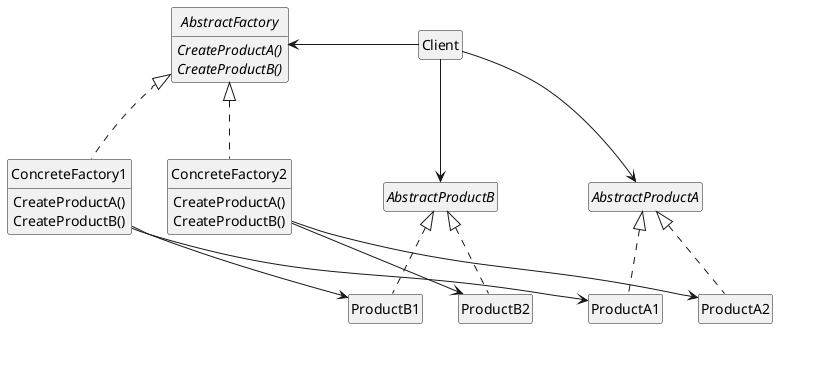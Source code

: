 ﻿@startuml
skinparam style strictuml
skinparam backgroundColor transparent
skinparam packagebackgroundColor transparent
skinparam defaultFontName Arial
hide empty members
interface "AbstractFactory" as AF {
  {abstract} CreateProductA()
  {abstract} CreateProductB()
}
class "ConcreteFactory1" as CF1
class CF1 implements AF {
  CreateProductA()
  CreateProductB()
}
class "ConcreteFactory2" as CF2
class CF2 implements AF {
  CreateProductA()
  CreateProductB()
}

package AB {
package A {
interface "AbstractProductA" as APA
class "ProductA2" as PA2
class PA2 implements APA
class "ProductA1" as PA1
class PA1 implements APA
}
package B {
interface "AbstractProductB" as APB
class "ProductB2" as PB2
class PB2 implements APB
class "ProductB1" as PB1
class PB1 implements APB
}
}
Client -l-> AF
Client --> APB
Client --> APA

CF2 --> PA2
CF2 --> PB2

CF1 --> PA1
CF1 --> PB1

' layout tricks
'A -[hidden]- B 
skinparam package {
 borderColor transparent
 fontColor transparent
}
@enduml